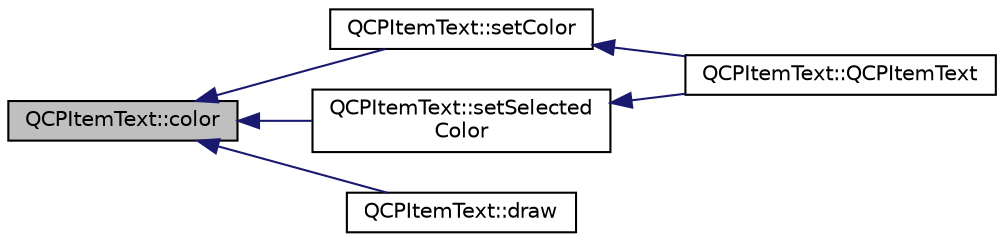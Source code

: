 digraph "QCPItemText::color"
{
  edge [fontname="Helvetica",fontsize="10",labelfontname="Helvetica",labelfontsize="10"];
  node [fontname="Helvetica",fontsize="10",shape=record];
  rankdir="LR";
  Node35 [label="QCPItemText::color",height=0.2,width=0.4,color="black", fillcolor="grey75", style="filled", fontcolor="black"];
  Node35 -> Node36 [dir="back",color="midnightblue",fontsize="10",style="solid",fontname="Helvetica"];
  Node36 [label="QCPItemText::setColor",height=0.2,width=0.4,color="black", fillcolor="white", style="filled",URL="$class_q_c_p_item_text.html#aa51efc0841fe52da9eaf8aff6fc8a8b2"];
  Node36 -> Node37 [dir="back",color="midnightblue",fontsize="10",style="solid",fontname="Helvetica"];
  Node37 [label="QCPItemText::QCPItemText",height=0.2,width=0.4,color="black", fillcolor="white", style="filled",URL="$class_q_c_p_item_text.html#a77ff96a2972a00872ff8f8c67143abbe"];
  Node35 -> Node38 [dir="back",color="midnightblue",fontsize="10",style="solid",fontname="Helvetica"];
  Node38 [label="QCPItemText::setSelected\lColor",height=0.2,width=0.4,color="black", fillcolor="white", style="filled",URL="$class_q_c_p_item_text.html#ae7ba0bdb75c897b028388e45bfd435fa"];
  Node38 -> Node37 [dir="back",color="midnightblue",fontsize="10",style="solid",fontname="Helvetica"];
  Node35 -> Node39 [dir="back",color="midnightblue",fontsize="10",style="solid",fontname="Helvetica"];
  Node39 [label="QCPItemText::draw",height=0.2,width=0.4,color="black", fillcolor="white", style="filled",URL="$class_q_c_p_item_text.html#a8793adb271ab79b4cf391dc55e9987f1"];
}
